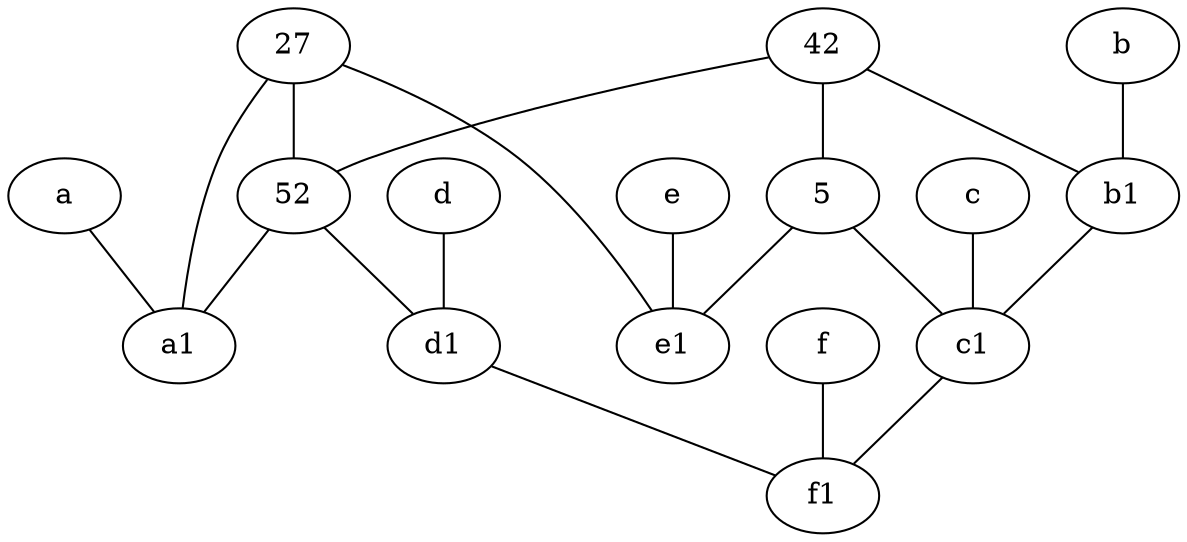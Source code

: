 graph {
	node [labelfontsize=50]
	a1 [labelfontsize=50 pos="8,3!"]
	b1 [labelfontsize=50 pos="9,4!"]
	d1 [labelfontsize=50 pos="3,5!"]
	42 [labelfontsize=50]
	52 [labelfontsize=50]
	f1 [labelfontsize=50 pos="3,8!"]
	5 [labelfontsize=50]
	e [labelfontsize=50 pos="7,9!"]
	f [labelfontsize=50 pos="3,9!"]
	a [labelfontsize=50 pos="8,2!"]
	27 [labelfontsize=50]
	e1 [labelfontsize=50 pos="7,7!"]
	d [labelfontsize=50 pos="2,5!"]
	c [labelfontsize=50 pos="4.5,2!"]
	b [labelfontsize=50 pos="10,4!"]
	c1 [labelfontsize=50 pos="4.5,3!"]
	c -- c1
	42 -- 52
	f -- f1
	27 -- e1
	5 -- c1
	42 -- b1
	b1 -- c1
	e -- e1
	42 -- 5
	5 -- e1
	d1 -- f1
	52 -- a1
	d -- d1
	c1 -- f1
	27 -- a1
	52 -- d1
	a -- a1
	b -- b1
	27 -- 52
}
